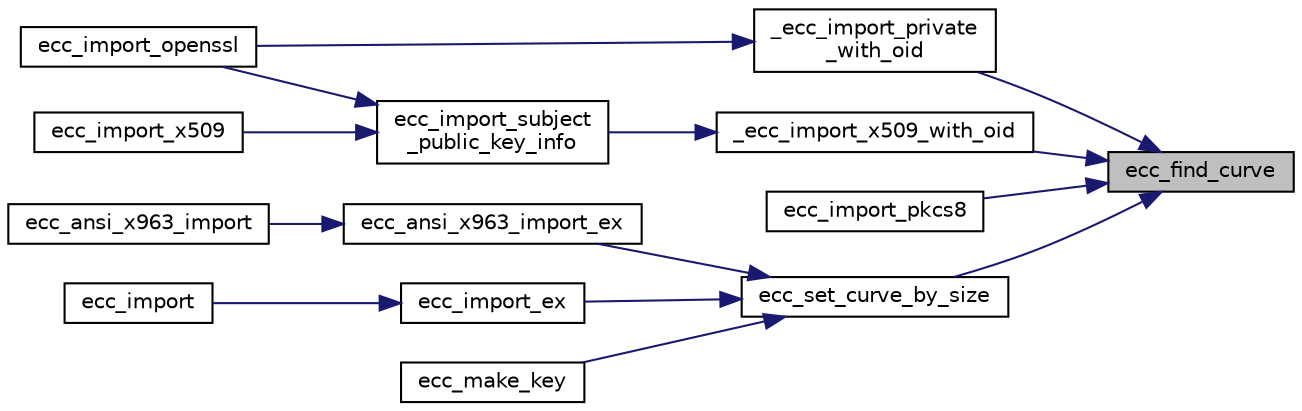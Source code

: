 digraph "ecc_find_curve"
{
 // LATEX_PDF_SIZE
  edge [fontname="Helvetica",fontsize="10",labelfontname="Helvetica",labelfontsize="10"];
  node [fontname="Helvetica",fontsize="10",shape=record];
  rankdir="RL";
  Node18 [label="ecc_find_curve",height=0.2,width=0.4,color="black", fillcolor="grey75", style="filled", fontcolor="black",tooltip=" "];
  Node18 -> Node19 [dir="back",color="midnightblue",fontsize="10",style="solid"];
  Node19 [label="_ecc_import_private\l_with_oid",height=0.2,width=0.4,color="black", fillcolor="white", style="filled",URL="$ecc__import__openssl_8c.html#a575520694cdd251fbe84b186a1d3d102",tooltip=" "];
  Node19 -> Node20 [dir="back",color="midnightblue",fontsize="10",style="solid"];
  Node20 [label="ecc_import_openssl",height=0.2,width=0.4,color="black", fillcolor="white", style="filled",URL="$ecc__import__openssl_8c.html#a62e764a9d768652402f730abef32780a",tooltip=" "];
  Node18 -> Node21 [dir="back",color="midnightblue",fontsize="10",style="solid"];
  Node21 [label="_ecc_import_x509_with_oid",height=0.2,width=0.4,color="black", fillcolor="white", style="filled",URL="$ecc__import__x509_8c.html#a95f6b54b054138d6b43afc3876908bad",tooltip=" "];
  Node21 -> Node22 [dir="back",color="midnightblue",fontsize="10",style="solid"];
  Node22 [label="ecc_import_subject\l_public_key_info",height=0.2,width=0.4,color="black", fillcolor="white", style="filled",URL="$ecc__import__x509_8c.html#a6e24f3e6a3975c4d9e261a6031cab7b5",tooltip=" "];
  Node22 -> Node20 [dir="back",color="midnightblue",fontsize="10",style="solid"];
  Node22 -> Node23 [dir="back",color="midnightblue",fontsize="10",style="solid"];
  Node23 [label="ecc_import_x509",height=0.2,width=0.4,color="black", fillcolor="white", style="filled",URL="$ecc__import__x509_8c.html#abd7477bc1144cdfd4f9e2da835eefbf6",tooltip="Import an ECC key from a X.509 certificate."];
  Node18 -> Node24 [dir="back",color="midnightblue",fontsize="10",style="solid"];
  Node24 [label="ecc_import_pkcs8",height=0.2,width=0.4,color="black", fillcolor="white", style="filled",URL="$ecc__import__pkcs8_8c.html#a0f0e747f119685eee3cc412f4480c52e",tooltip=" "];
  Node18 -> Node25 [dir="back",color="midnightblue",fontsize="10",style="solid"];
  Node25 [label="ecc_set_curve_by_size",height=0.2,width=0.4,color="black", fillcolor="white", style="filled",URL="$ecc__set__curve_8c.html#ae380263c82c1fe0cde8dc08e89f7940c",tooltip=" "];
  Node25 -> Node26 [dir="back",color="midnightblue",fontsize="10",style="solid"];
  Node26 [label="ecc_ansi_x963_import_ex",height=0.2,width=0.4,color="black", fillcolor="white", style="filled",URL="$ecc__ansi__x963__import_8c.html#a5fe5cc4b4d9072dbf3c4d2b6f7f26282",tooltip=" "];
  Node26 -> Node27 [dir="back",color="midnightblue",fontsize="10",style="solid"];
  Node27 [label="ecc_ansi_x963_import",height=0.2,width=0.4,color="black", fillcolor="white", style="filled",URL="$ecc__ansi__x963__import_8c.html#a83af689aa24cc4abd654f877084e23d5",tooltip="Import an ANSI X9.63 format public key."];
  Node25 -> Node28 [dir="back",color="midnightblue",fontsize="10",style="solid"];
  Node28 [label="ecc_import_ex",height=0.2,width=0.4,color="black", fillcolor="white", style="filled",URL="$ecc__import_8c.html#ab9bceabc3a4d16f6b714325ac383e024",tooltip="Import an ECC key from a binary packet, using user supplied domain params rather than one of the NIST..."];
  Node28 -> Node29 [dir="back",color="midnightblue",fontsize="10",style="solid"];
  Node29 [label="ecc_import",height=0.2,width=0.4,color="black", fillcolor="white", style="filled",URL="$ecc__import_8c.html#aa2f73e9fe5de2132d2716638e2ff7ca8",tooltip="Import an ECC key from a binary packet."];
  Node25 -> Node30 [dir="back",color="midnightblue",fontsize="10",style="solid"];
  Node30 [label="ecc_make_key",height=0.2,width=0.4,color="black", fillcolor="white", style="filled",URL="$ecc__make__key_8c.html#a7a315bba6da1275feab6ca1c5a16e87a",tooltip="Make a new ECC key."];
}
